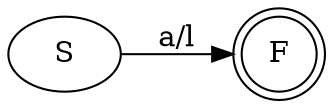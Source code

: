 digraph G
{
        rankdir = LR
        F [shape = doublecircle]
        S -> F [  label="a/l"
                , texlbl = "$a/someLbl$" ]
}
